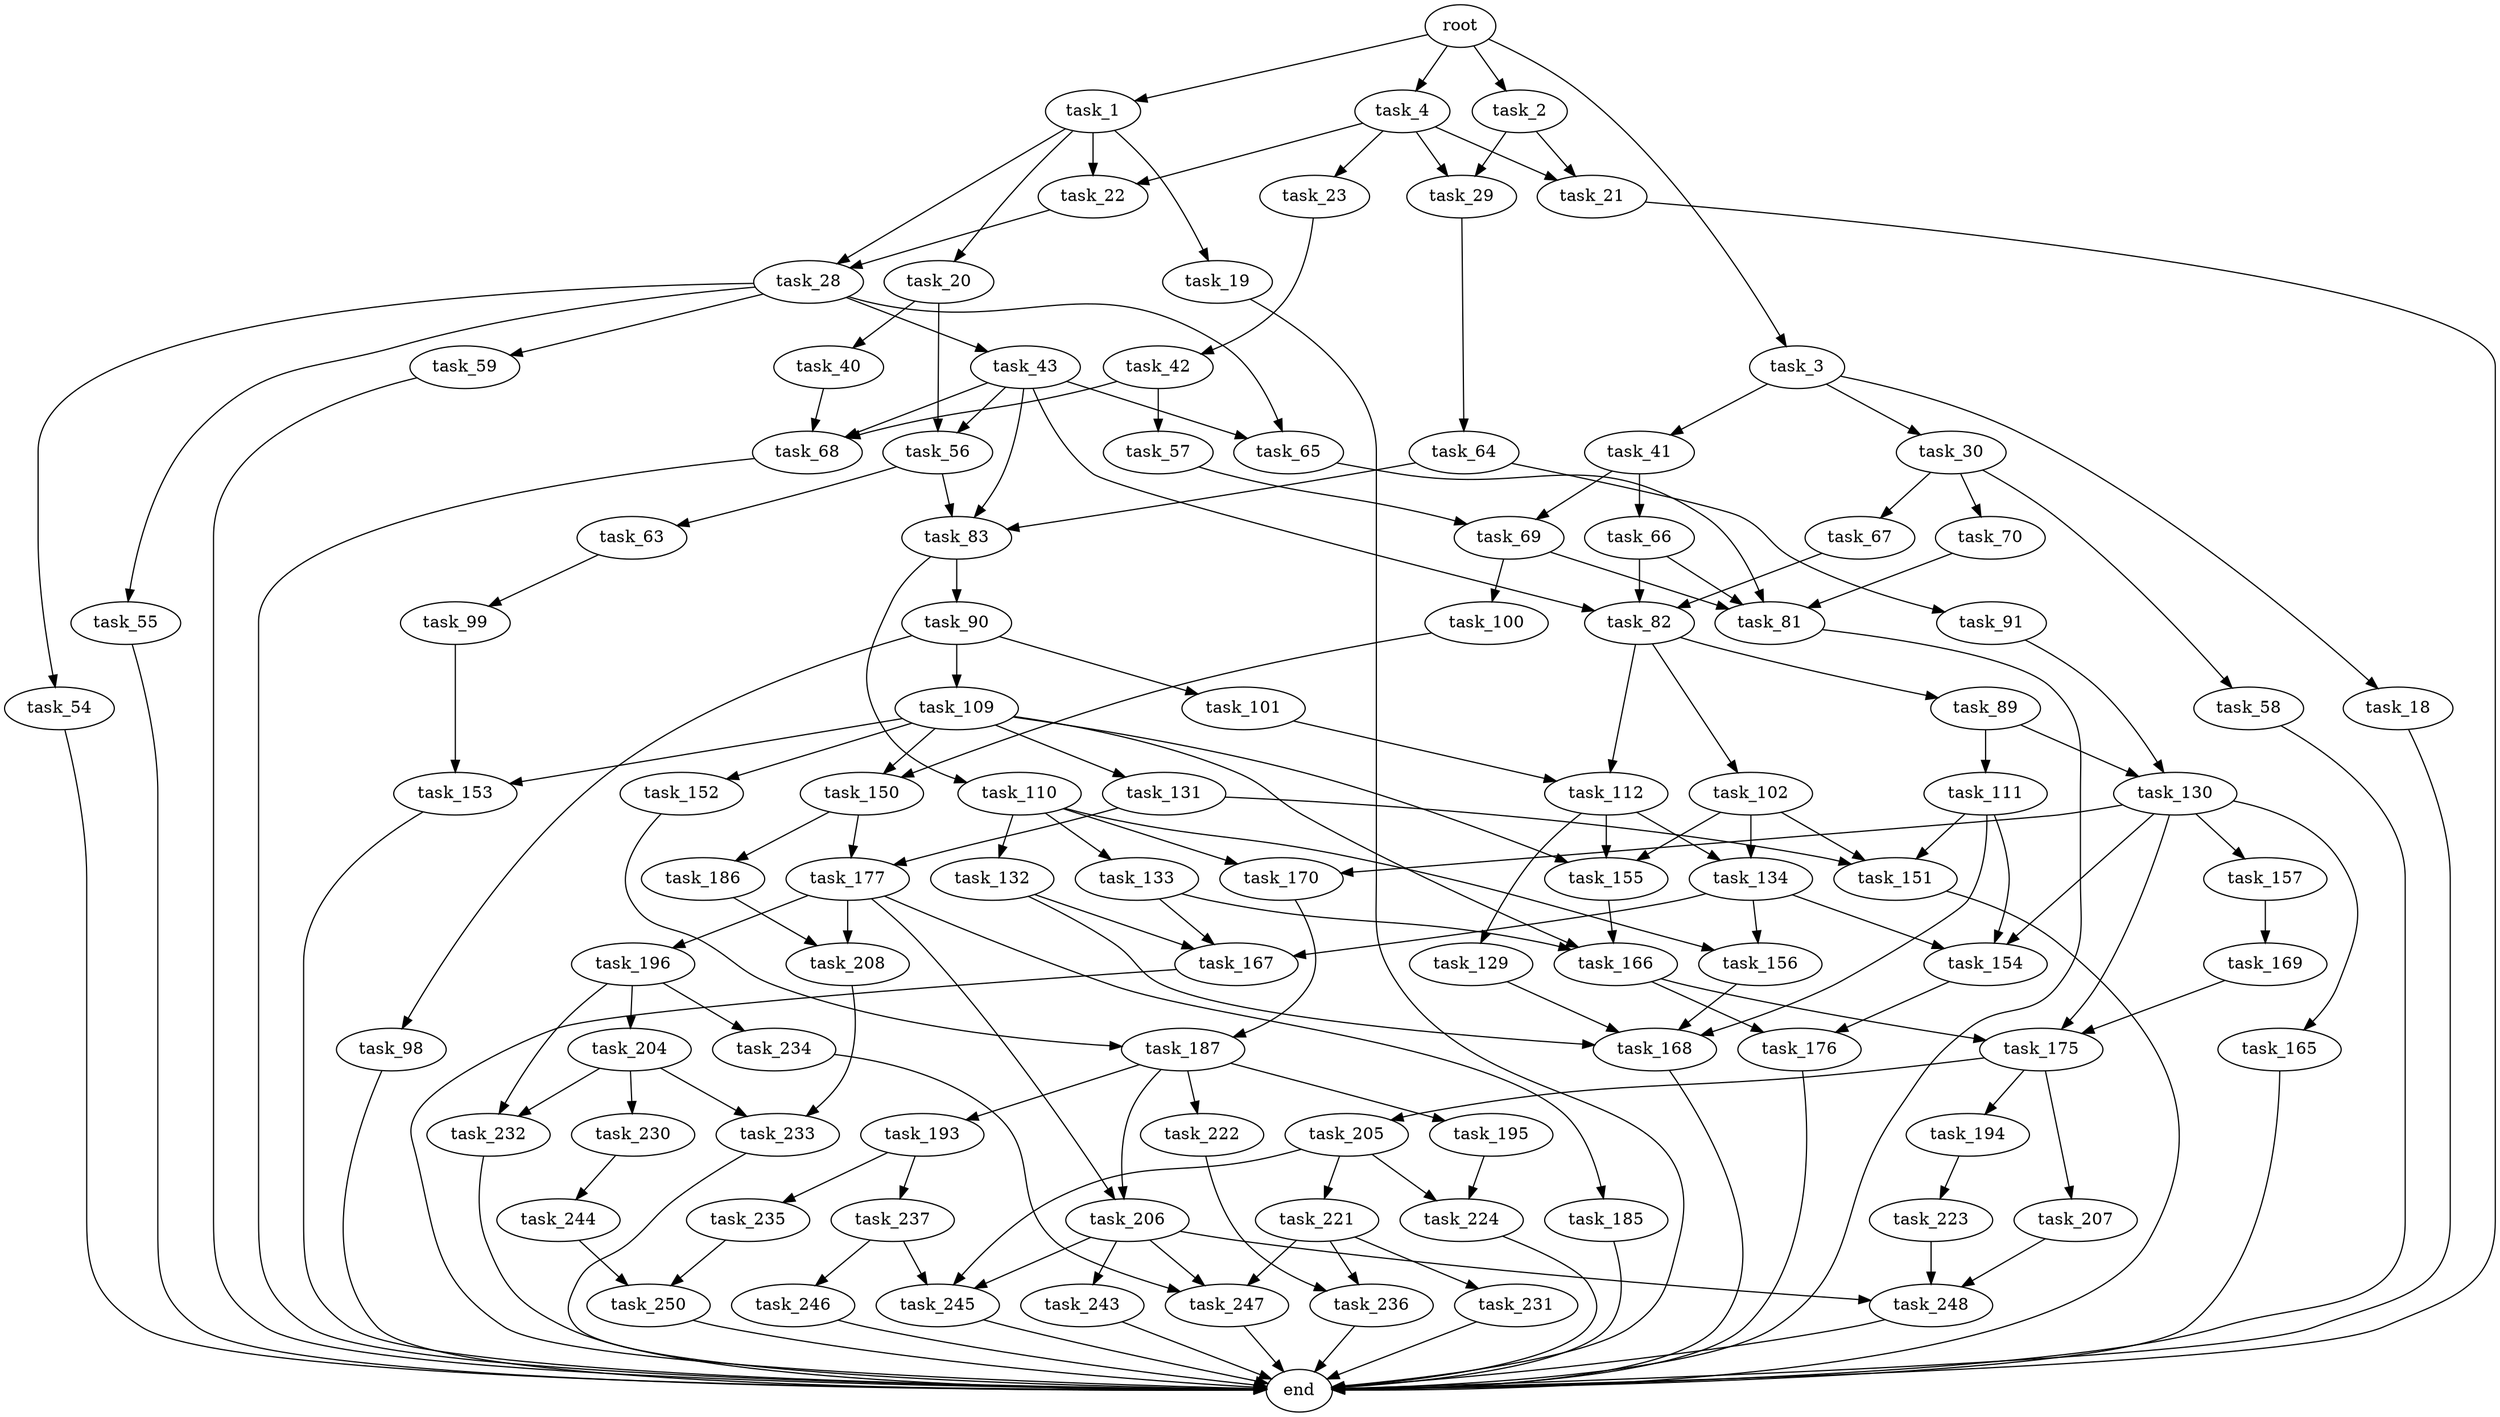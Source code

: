digraph G {
  root [size="0.000000"];
  task_1 [size="86243969801.000000"];
  task_2 [size="22877219396.000000"];
  task_3 [size="18074119257.000000"];
  task_4 [size="4449785344.000000"];
  task_19 [size="13575588058.000000"];
  task_20 [size="455800863278.000000"];
  task_22 [size="1073741824000.000000"];
  task_28 [size="8810004485.000000"];
  task_21 [size="27063232185.000000"];
  task_29 [size="13859010652.000000"];
  task_18 [size="824007045.000000"];
  task_30 [size="431018152156.000000"];
  task_41 [size="19534117581.000000"];
  task_23 [size="3594200216.000000"];
  end [size="0.000000"];
  task_40 [size="421422874514.000000"];
  task_56 [size="134701057055.000000"];
  task_42 [size="17588854129.000000"];
  task_43 [size="110095279355.000000"];
  task_54 [size="134217728000.000000"];
  task_55 [size="30096145894.000000"];
  task_59 [size="231928233984.000000"];
  task_65 [size="12015518386.000000"];
  task_64 [size="12971396338.000000"];
  task_58 [size="11334051899.000000"];
  task_67 [size="202184628439.000000"];
  task_70 [size="3542935229.000000"];
  task_68 [size="197268699004.000000"];
  task_66 [size="549755813888.000000"];
  task_69 [size="15736089177.000000"];
  task_57 [size="32462998166.000000"];
  task_82 [size="134217728000.000000"];
  task_83 [size="368293445632.000000"];
  task_63 [size="549755813888.000000"];
  task_99 [size="12611866259.000000"];
  task_91 [size="978322664473.000000"];
  task_81 [size="1073741824000.000000"];
  task_100 [size="201785305788.000000"];
  task_89 [size="38930586482.000000"];
  task_102 [size="16639663026.000000"];
  task_112 [size="630341780528.000000"];
  task_90 [size="197320090034.000000"];
  task_110 [size="5957939951.000000"];
  task_111 [size="1112654929.000000"];
  task_130 [size="560127599605.000000"];
  task_98 [size="368293445632.000000"];
  task_101 [size="68719476736.000000"];
  task_109 [size="12136730757.000000"];
  task_153 [size="8589934592.000000"];
  task_150 [size="146840196576.000000"];
  task_134 [size="134217728000.000000"];
  task_151 [size="231928233984.000000"];
  task_155 [size="1073741824000.000000"];
  task_131 [size="32383501810.000000"];
  task_152 [size="134217728000.000000"];
  task_166 [size="368293445632.000000"];
  task_132 [size="549755813888.000000"];
  task_133 [size="1257054190721.000000"];
  task_156 [size="7316868763.000000"];
  task_170 [size="368293445632.000000"];
  task_154 [size="421775065816.000000"];
  task_168 [size="219390575280.000000"];
  task_129 [size="183433976374.000000"];
  task_157 [size="7209018606.000000"];
  task_165 [size="231928233984.000000"];
  task_175 [size="68719476736.000000"];
  task_177 [size="216068221058.000000"];
  task_167 [size="18075389592.000000"];
  task_186 [size="549755813888.000000"];
  task_187 [size="36437142969.000000"];
  task_176 [size="10373192541.000000"];
  task_169 [size="115712013122.000000"];
  task_194 [size="28991029248.000000"];
  task_205 [size="6666749717.000000"];
  task_207 [size="11703502623.000000"];
  task_185 [size="231928233984.000000"];
  task_196 [size="632666918017.000000"];
  task_206 [size="231928233984.000000"];
  task_208 [size="11084016016.000000"];
  task_193 [size="368293445632.000000"];
  task_195 [size="353998437363.000000"];
  task_222 [size="217271233336.000000"];
  task_235 [size="105381084402.000000"];
  task_237 [size="549755813888.000000"];
  task_223 [size="231928233984.000000"];
  task_224 [size="627882191404.000000"];
  task_204 [size="5018609866.000000"];
  task_232 [size="8589934592.000000"];
  task_234 [size="2194752373.000000"];
  task_230 [size="368293445632.000000"];
  task_233 [size="782757789696.000000"];
  task_221 [size="231928233984.000000"];
  task_245 [size="68719476736.000000"];
  task_243 [size="28536309865.000000"];
  task_247 [size="51828435034.000000"];
  task_248 [size="68719476736.000000"];
  task_231 [size="8589934592.000000"];
  task_236 [size="6996476159.000000"];
  task_244 [size="12953702556.000000"];
  task_250 [size="368293445632.000000"];
  task_246 [size="82627507941.000000"];

  root -> task_1 [size="1.000000"];
  root -> task_2 [size="1.000000"];
  root -> task_3 [size="1.000000"];
  root -> task_4 [size="1.000000"];
  task_1 -> task_19 [size="411041792.000000"];
  task_1 -> task_20 [size="411041792.000000"];
  task_1 -> task_22 [size="411041792.000000"];
  task_1 -> task_28 [size="411041792.000000"];
  task_2 -> task_21 [size="75497472.000000"];
  task_2 -> task_29 [size="75497472.000000"];
  task_3 -> task_18 [size="679477248.000000"];
  task_3 -> task_30 [size="679477248.000000"];
  task_3 -> task_41 [size="679477248.000000"];
  task_4 -> task_21 [size="536870912.000000"];
  task_4 -> task_22 [size="536870912.000000"];
  task_4 -> task_23 [size="536870912.000000"];
  task_4 -> task_29 [size="536870912.000000"];
  task_19 -> end [size="1.000000"];
  task_20 -> task_40 [size="411041792.000000"];
  task_20 -> task_56 [size="411041792.000000"];
  task_22 -> task_28 [size="838860800.000000"];
  task_28 -> task_43 [size="301989888.000000"];
  task_28 -> task_54 [size="301989888.000000"];
  task_28 -> task_55 [size="301989888.000000"];
  task_28 -> task_59 [size="301989888.000000"];
  task_28 -> task_65 [size="301989888.000000"];
  task_21 -> end [size="1.000000"];
  task_29 -> task_64 [size="33554432.000000"];
  task_18 -> end [size="1.000000"];
  task_30 -> task_58 [size="301989888.000000"];
  task_30 -> task_67 [size="301989888.000000"];
  task_30 -> task_70 [size="301989888.000000"];
  task_41 -> task_66 [size="838860800.000000"];
  task_41 -> task_69 [size="838860800.000000"];
  task_23 -> task_42 [size="75497472.000000"];
  task_40 -> task_68 [size="301989888.000000"];
  task_56 -> task_63 [size="411041792.000000"];
  task_56 -> task_83 [size="411041792.000000"];
  task_42 -> task_57 [size="411041792.000000"];
  task_42 -> task_68 [size="411041792.000000"];
  task_43 -> task_56 [size="209715200.000000"];
  task_43 -> task_65 [size="209715200.000000"];
  task_43 -> task_68 [size="209715200.000000"];
  task_43 -> task_82 [size="209715200.000000"];
  task_43 -> task_83 [size="209715200.000000"];
  task_54 -> end [size="1.000000"];
  task_55 -> end [size="1.000000"];
  task_59 -> end [size="1.000000"];
  task_65 -> task_81 [size="536870912.000000"];
  task_64 -> task_83 [size="838860800.000000"];
  task_64 -> task_91 [size="838860800.000000"];
  task_58 -> end [size="1.000000"];
  task_67 -> task_82 [size="209715200.000000"];
  task_70 -> task_81 [size="75497472.000000"];
  task_68 -> end [size="1.000000"];
  task_66 -> task_81 [size="536870912.000000"];
  task_66 -> task_82 [size="536870912.000000"];
  task_69 -> task_81 [size="301989888.000000"];
  task_69 -> task_100 [size="301989888.000000"];
  task_57 -> task_69 [size="838860800.000000"];
  task_82 -> task_89 [size="209715200.000000"];
  task_82 -> task_102 [size="209715200.000000"];
  task_82 -> task_112 [size="209715200.000000"];
  task_83 -> task_90 [size="411041792.000000"];
  task_83 -> task_110 [size="411041792.000000"];
  task_63 -> task_99 [size="536870912.000000"];
  task_99 -> task_153 [size="209715200.000000"];
  task_91 -> task_130 [size="838860800.000000"];
  task_81 -> end [size="1.000000"];
  task_100 -> task_150 [size="134217728.000000"];
  task_89 -> task_111 [size="679477248.000000"];
  task_89 -> task_130 [size="679477248.000000"];
  task_102 -> task_134 [size="33554432.000000"];
  task_102 -> task_151 [size="33554432.000000"];
  task_102 -> task_155 [size="33554432.000000"];
  task_112 -> task_129 [size="411041792.000000"];
  task_112 -> task_134 [size="411041792.000000"];
  task_112 -> task_155 [size="411041792.000000"];
  task_90 -> task_98 [size="301989888.000000"];
  task_90 -> task_101 [size="301989888.000000"];
  task_90 -> task_109 [size="301989888.000000"];
  task_110 -> task_132 [size="411041792.000000"];
  task_110 -> task_133 [size="411041792.000000"];
  task_110 -> task_156 [size="411041792.000000"];
  task_110 -> task_170 [size="411041792.000000"];
  task_111 -> task_151 [size="134217728.000000"];
  task_111 -> task_154 [size="134217728.000000"];
  task_111 -> task_168 [size="134217728.000000"];
  task_130 -> task_154 [size="411041792.000000"];
  task_130 -> task_157 [size="411041792.000000"];
  task_130 -> task_165 [size="411041792.000000"];
  task_130 -> task_170 [size="411041792.000000"];
  task_130 -> task_175 [size="411041792.000000"];
  task_98 -> end [size="1.000000"];
  task_101 -> task_112 [size="134217728.000000"];
  task_109 -> task_131 [size="679477248.000000"];
  task_109 -> task_150 [size="679477248.000000"];
  task_109 -> task_152 [size="679477248.000000"];
  task_109 -> task_153 [size="679477248.000000"];
  task_109 -> task_155 [size="679477248.000000"];
  task_109 -> task_166 [size="679477248.000000"];
  task_153 -> end [size="1.000000"];
  task_150 -> task_177 [size="134217728.000000"];
  task_150 -> task_186 [size="134217728.000000"];
  task_134 -> task_154 [size="209715200.000000"];
  task_134 -> task_156 [size="209715200.000000"];
  task_134 -> task_167 [size="209715200.000000"];
  task_151 -> end [size="1.000000"];
  task_155 -> task_166 [size="838860800.000000"];
  task_131 -> task_151 [size="33554432.000000"];
  task_131 -> task_177 [size="33554432.000000"];
  task_152 -> task_187 [size="209715200.000000"];
  task_166 -> task_175 [size="411041792.000000"];
  task_166 -> task_176 [size="411041792.000000"];
  task_132 -> task_167 [size="536870912.000000"];
  task_132 -> task_168 [size="536870912.000000"];
  task_133 -> task_166 [size="838860800.000000"];
  task_133 -> task_167 [size="838860800.000000"];
  task_156 -> task_168 [size="679477248.000000"];
  task_170 -> task_187 [size="411041792.000000"];
  task_154 -> task_176 [size="536870912.000000"];
  task_168 -> end [size="1.000000"];
  task_129 -> task_168 [size="301989888.000000"];
  task_157 -> task_169 [size="838860800.000000"];
  task_165 -> end [size="1.000000"];
  task_175 -> task_194 [size="134217728.000000"];
  task_175 -> task_205 [size="134217728.000000"];
  task_175 -> task_207 [size="134217728.000000"];
  task_177 -> task_185 [size="301989888.000000"];
  task_177 -> task_196 [size="301989888.000000"];
  task_177 -> task_206 [size="301989888.000000"];
  task_177 -> task_208 [size="301989888.000000"];
  task_167 -> end [size="1.000000"];
  task_186 -> task_208 [size="536870912.000000"];
  task_187 -> task_193 [size="838860800.000000"];
  task_187 -> task_195 [size="838860800.000000"];
  task_187 -> task_206 [size="838860800.000000"];
  task_187 -> task_222 [size="838860800.000000"];
  task_176 -> end [size="1.000000"];
  task_169 -> task_175 [size="209715200.000000"];
  task_194 -> task_223 [size="75497472.000000"];
  task_205 -> task_221 [size="679477248.000000"];
  task_205 -> task_224 [size="679477248.000000"];
  task_205 -> task_245 [size="679477248.000000"];
  task_207 -> task_248 [size="301989888.000000"];
  task_185 -> end [size="1.000000"];
  task_196 -> task_204 [size="411041792.000000"];
  task_196 -> task_232 [size="411041792.000000"];
  task_196 -> task_234 [size="411041792.000000"];
  task_206 -> task_243 [size="301989888.000000"];
  task_206 -> task_245 [size="301989888.000000"];
  task_206 -> task_247 [size="301989888.000000"];
  task_206 -> task_248 [size="301989888.000000"];
  task_208 -> task_233 [size="301989888.000000"];
  task_193 -> task_235 [size="411041792.000000"];
  task_193 -> task_237 [size="411041792.000000"];
  task_195 -> task_224 [size="679477248.000000"];
  task_222 -> task_236 [size="209715200.000000"];
  task_235 -> task_250 [size="75497472.000000"];
  task_237 -> task_245 [size="536870912.000000"];
  task_237 -> task_246 [size="536870912.000000"];
  task_223 -> task_248 [size="301989888.000000"];
  task_224 -> end [size="1.000000"];
  task_204 -> task_230 [size="134217728.000000"];
  task_204 -> task_232 [size="134217728.000000"];
  task_204 -> task_233 [size="134217728.000000"];
  task_232 -> end [size="1.000000"];
  task_234 -> task_247 [size="209715200.000000"];
  task_230 -> task_244 [size="411041792.000000"];
  task_233 -> end [size="1.000000"];
  task_221 -> task_231 [size="301989888.000000"];
  task_221 -> task_236 [size="301989888.000000"];
  task_221 -> task_247 [size="301989888.000000"];
  task_245 -> end [size="1.000000"];
  task_243 -> end [size="1.000000"];
  task_247 -> end [size="1.000000"];
  task_248 -> end [size="1.000000"];
  task_231 -> end [size="1.000000"];
  task_236 -> end [size="1.000000"];
  task_244 -> task_250 [size="536870912.000000"];
  task_250 -> end [size="1.000000"];
  task_246 -> end [size="1.000000"];
}
